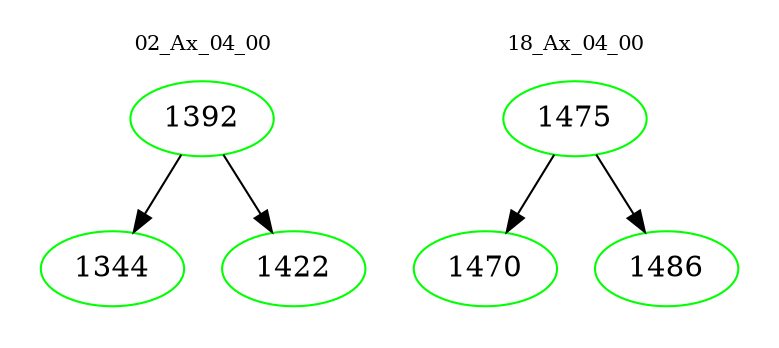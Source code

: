 digraph{
subgraph cluster_0 {
color = white
label = "02_Ax_04_00";
fontsize=10;
T0_1392 [label="1392", color="green"]
T0_1392 -> T0_1344 [color="black"]
T0_1344 [label="1344", color="green"]
T0_1392 -> T0_1422 [color="black"]
T0_1422 [label="1422", color="green"]
}
subgraph cluster_1 {
color = white
label = "18_Ax_04_00";
fontsize=10;
T1_1475 [label="1475", color="green"]
T1_1475 -> T1_1470 [color="black"]
T1_1470 [label="1470", color="green"]
T1_1475 -> T1_1486 [color="black"]
T1_1486 [label="1486", color="green"]
}
}
